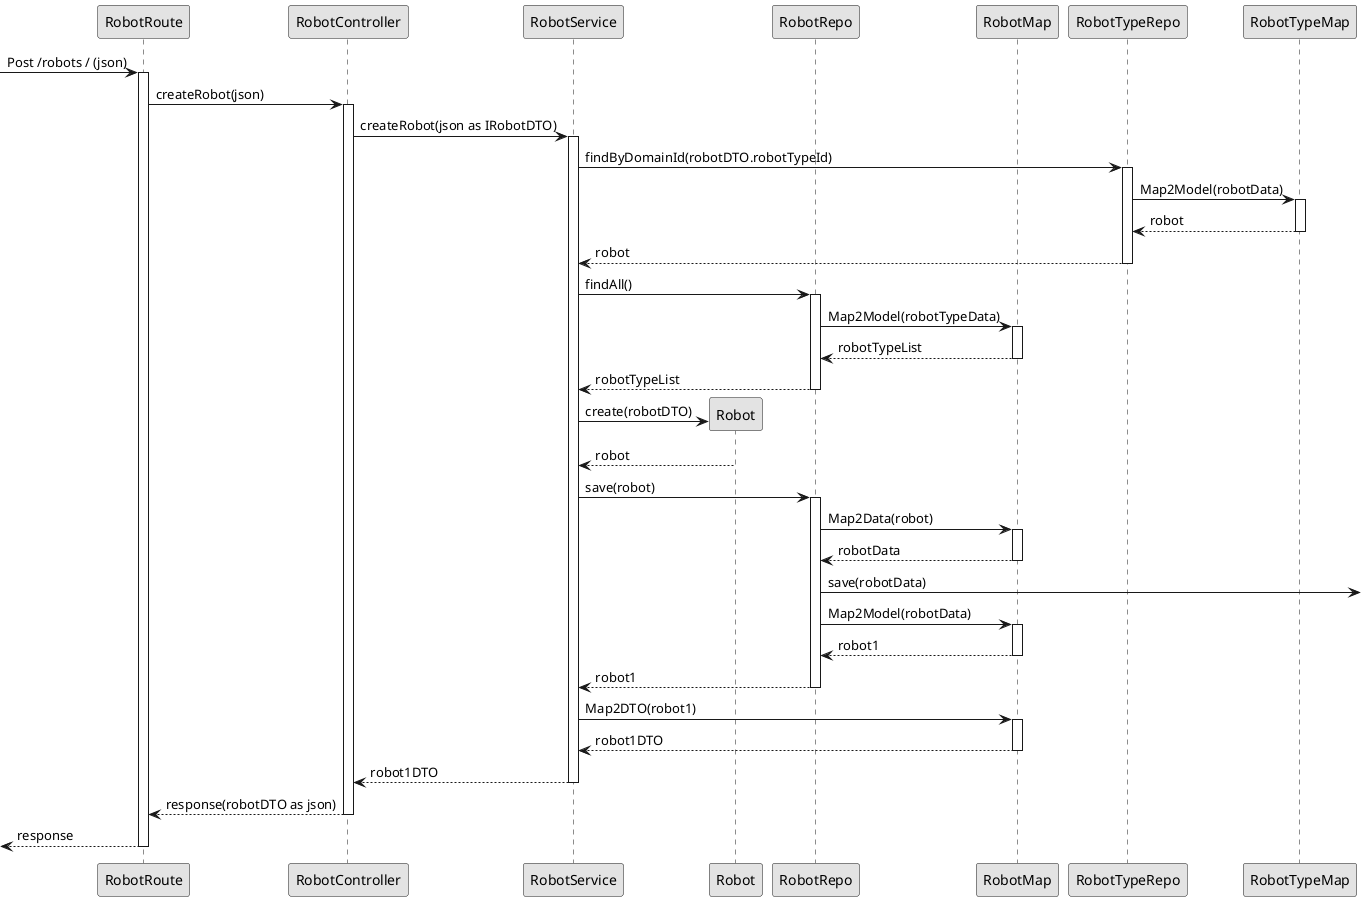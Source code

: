 @startuml
'http://plantuml.com/skinparam.html
skinparam monochrome true
skinparam packageStyle rect
skinparam shadowing false


participant RobotRoute  as route
participant RobotController as controller
participant RobotService as service
participant Robot as domain
participant RobotRepo as repo
participant RobotMap as mapper
participant RobotTypeRepo as repoRobot
participant RobotTypeMap as mapperRobot

-> route: Post /robots / (json)
activate route
  route -> controller: createRobot(json)
  activate controller
    controller -> service: createRobot(json as IRobotDTO)
    activate service
    service -> repoRobot: findByDomainId(robotDTO.robotTypeId)
    activate repoRobot
    repoRobot -> mapperRobot: Map2Model(robotData)
    activate mapperRobot
    mapperRobot --> repoRobot: robot
    deactivate
    repoRobot --> service: robot
    deactivate
    service -> repo: findAll()
    activate repo
    repo -> mapper: Map2Model(robotTypeData)
    activate mapper
    mapper --> repo: robotTypeList
    deactivate
    repo --> service: robotTypeList
    deactivate
    service -> domain**: create(robotDTO)
    domain --> service: robot
    service -> repo: save(robot)
    activate repo
    repo -> mapper:Map2Data(robot)
    activate mapper
    mapper --> repo: robotData
    deactivate
    repo -> : save(robotData)
    repo -> mapper: Map2Model(robotData)     
    activate mapper
    mapper --> repo: robot1
    deactivate
    repo --> service: robot1
    deactivate
    service -> mapper: Map2DTO(robot1)
    activate mapper
    mapper--> service: robot1DTO
    deactivate
    service --> controller: robot1DTO
    deactivate
    controller --> route: response(robotDTO as json)
    deactivate
    <-- route: response
    deactivate
    
@enduml